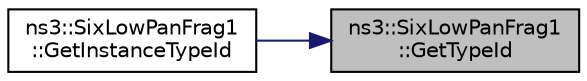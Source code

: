 digraph "ns3::SixLowPanFrag1::GetTypeId"
{
 // LATEX_PDF_SIZE
  edge [fontname="Helvetica",fontsize="10",labelfontname="Helvetica",labelfontsize="10"];
  node [fontname="Helvetica",fontsize="10",shape=record];
  rankdir="RL";
  Node1 [label="ns3::SixLowPanFrag1\l::GetTypeId",height=0.2,width=0.4,color="black", fillcolor="grey75", style="filled", fontcolor="black",tooltip="Get the type ID."];
  Node1 -> Node2 [dir="back",color="midnightblue",fontsize="10",style="solid",fontname="Helvetica"];
  Node2 [label="ns3::SixLowPanFrag1\l::GetInstanceTypeId",height=0.2,width=0.4,color="black", fillcolor="white", style="filled",URL="$classns3_1_1_six_low_pan_frag1.html#a897d51ce0541d3946750b17e16d6cc38",tooltip="Return the instance type identifier."];
}
